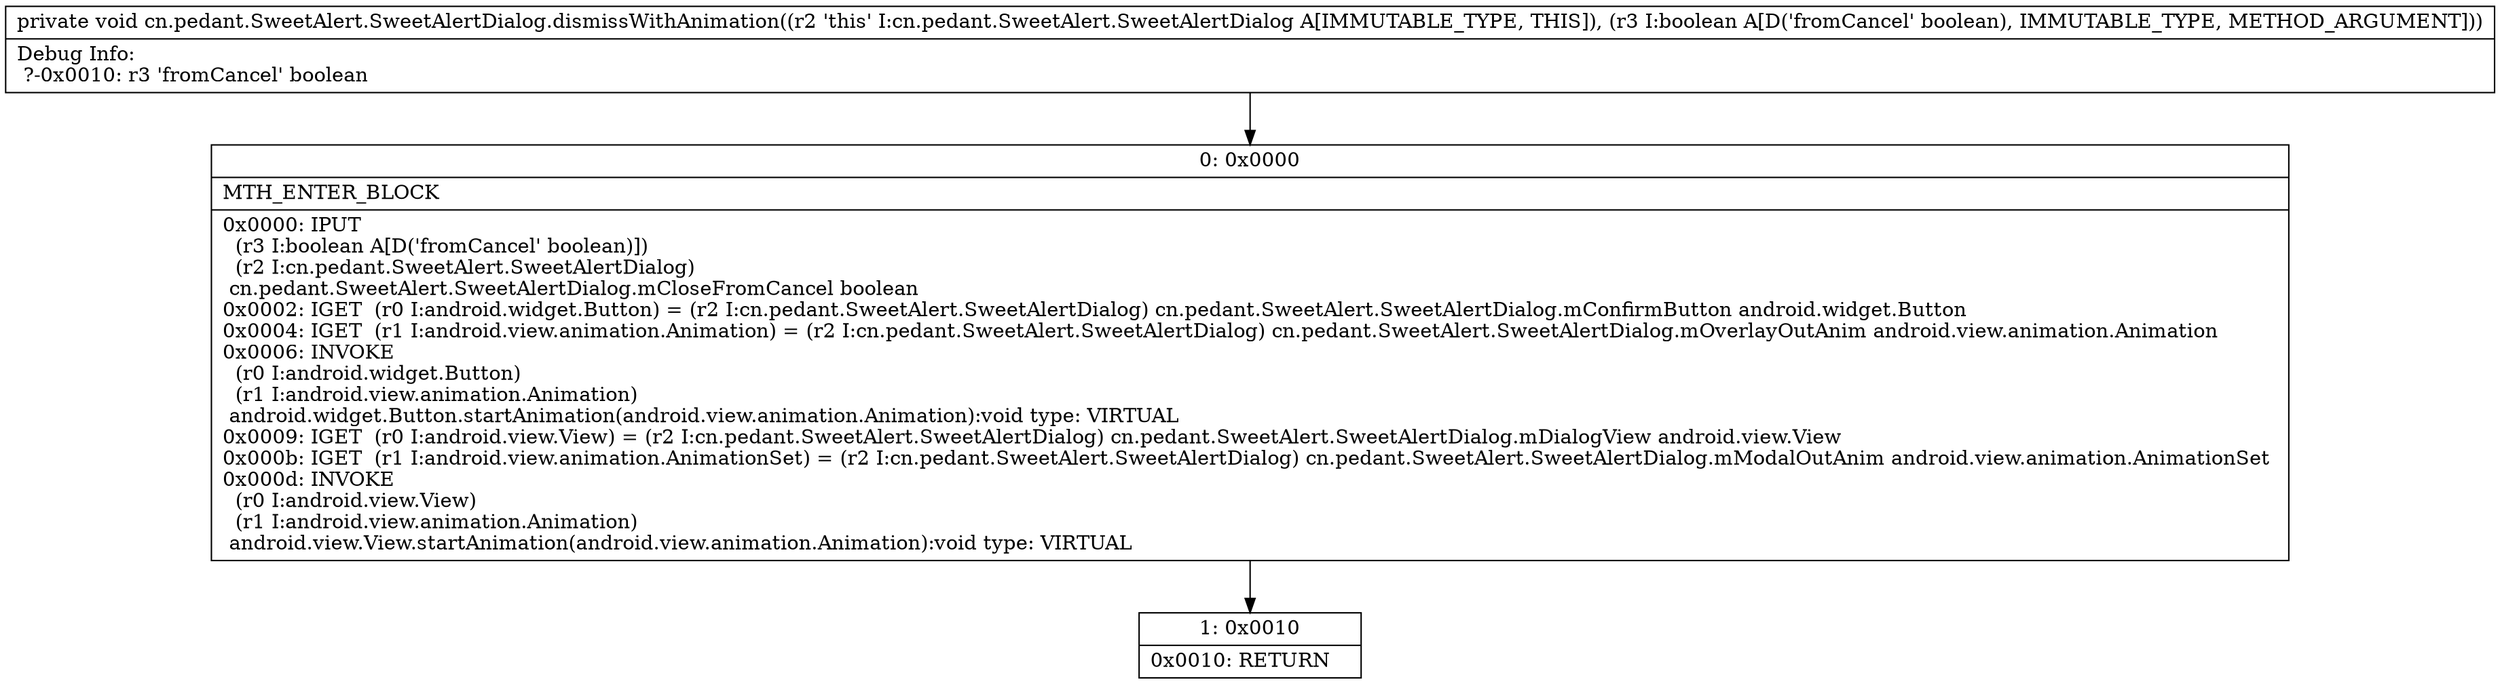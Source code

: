 digraph "CFG forcn.pedant.SweetAlert.SweetAlertDialog.dismissWithAnimation(Z)V" {
Node_0 [shape=record,label="{0\:\ 0x0000|MTH_ENTER_BLOCK\l|0x0000: IPUT  \l  (r3 I:boolean A[D('fromCancel' boolean)])\l  (r2 I:cn.pedant.SweetAlert.SweetAlertDialog)\l cn.pedant.SweetAlert.SweetAlertDialog.mCloseFromCancel boolean \l0x0002: IGET  (r0 I:android.widget.Button) = (r2 I:cn.pedant.SweetAlert.SweetAlertDialog) cn.pedant.SweetAlert.SweetAlertDialog.mConfirmButton android.widget.Button \l0x0004: IGET  (r1 I:android.view.animation.Animation) = (r2 I:cn.pedant.SweetAlert.SweetAlertDialog) cn.pedant.SweetAlert.SweetAlertDialog.mOverlayOutAnim android.view.animation.Animation \l0x0006: INVOKE  \l  (r0 I:android.widget.Button)\l  (r1 I:android.view.animation.Animation)\l android.widget.Button.startAnimation(android.view.animation.Animation):void type: VIRTUAL \l0x0009: IGET  (r0 I:android.view.View) = (r2 I:cn.pedant.SweetAlert.SweetAlertDialog) cn.pedant.SweetAlert.SweetAlertDialog.mDialogView android.view.View \l0x000b: IGET  (r1 I:android.view.animation.AnimationSet) = (r2 I:cn.pedant.SweetAlert.SweetAlertDialog) cn.pedant.SweetAlert.SweetAlertDialog.mModalOutAnim android.view.animation.AnimationSet \l0x000d: INVOKE  \l  (r0 I:android.view.View)\l  (r1 I:android.view.animation.Animation)\l android.view.View.startAnimation(android.view.animation.Animation):void type: VIRTUAL \l}"];
Node_1 [shape=record,label="{1\:\ 0x0010|0x0010: RETURN   \l}"];
MethodNode[shape=record,label="{private void cn.pedant.SweetAlert.SweetAlertDialog.dismissWithAnimation((r2 'this' I:cn.pedant.SweetAlert.SweetAlertDialog A[IMMUTABLE_TYPE, THIS]), (r3 I:boolean A[D('fromCancel' boolean), IMMUTABLE_TYPE, METHOD_ARGUMENT]))  | Debug Info:\l  ?\-0x0010: r3 'fromCancel' boolean\l}"];
MethodNode -> Node_0;
Node_0 -> Node_1;
}

